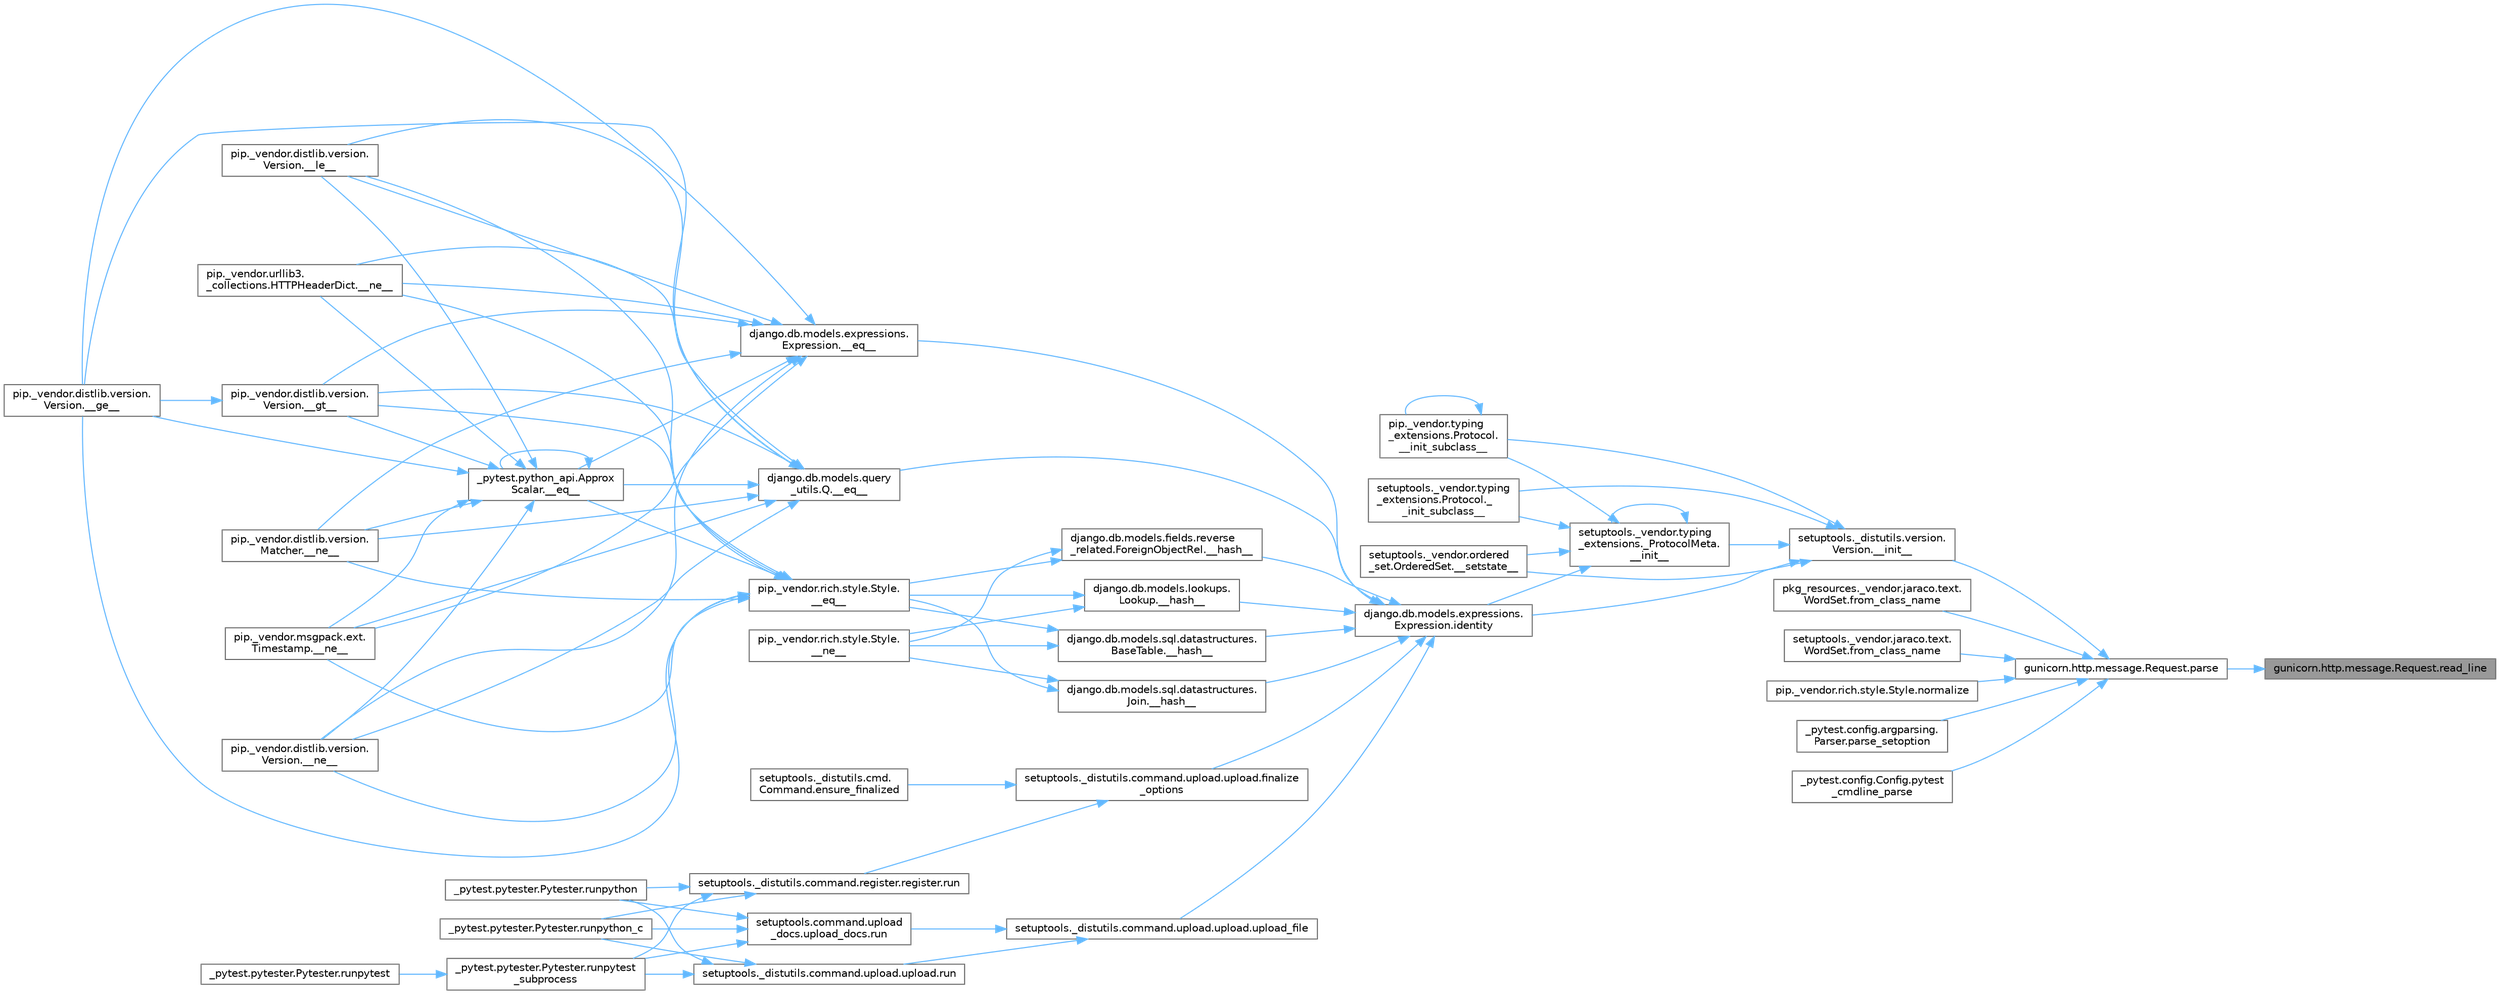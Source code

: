 digraph "gunicorn.http.message.Request.read_line"
{
 // LATEX_PDF_SIZE
  bgcolor="transparent";
  edge [fontname=Helvetica,fontsize=10,labelfontname=Helvetica,labelfontsize=10];
  node [fontname=Helvetica,fontsize=10,shape=box,height=0.2,width=0.4];
  rankdir="RL";
  Node1 [id="Node000001",label="gunicorn.http.message.Request.read_line",height=0.2,width=0.4,color="gray40", fillcolor="grey60", style="filled", fontcolor="black",tooltip=" "];
  Node1 -> Node2 [id="edge1_Node000001_Node000002",dir="back",color="steelblue1",style="solid",tooltip=" "];
  Node2 [id="Node000002",label="gunicorn.http.message.Request.parse",height=0.2,width=0.4,color="grey40", fillcolor="white", style="filled",URL="$classgunicorn_1_1http_1_1message_1_1_request.html#a851a0abc98ee6147c5db3f09a9ac9744",tooltip=" "];
  Node2 -> Node3 [id="edge2_Node000002_Node000003",dir="back",color="steelblue1",style="solid",tooltip=" "];
  Node3 [id="Node000003",label="setuptools._distutils.version.\lVersion.__init__",height=0.2,width=0.4,color="grey40", fillcolor="white", style="filled",URL="$classsetuptools_1_1__distutils_1_1version_1_1_version.html#a6eb3c2f0d326644884717848b784e398",tooltip=" "];
  Node3 -> Node4 [id="edge3_Node000003_Node000004",dir="back",color="steelblue1",style="solid",tooltip=" "];
  Node4 [id="Node000004",label="setuptools._vendor.typing\l_extensions._ProtocolMeta.\l__init__",height=0.2,width=0.4,color="grey40", fillcolor="white", style="filled",URL="$classsetuptools_1_1__vendor_1_1typing__extensions_1_1___protocol_meta.html#a7bbaff8ac6d19534b46bca363ee0b43a",tooltip=" "];
  Node4 -> Node4 [id="edge4_Node000004_Node000004",dir="back",color="steelblue1",style="solid",tooltip=" "];
  Node4 -> Node5 [id="edge5_Node000004_Node000005",dir="back",color="steelblue1",style="solid",tooltip=" "];
  Node5 [id="Node000005",label="pip._vendor.typing\l_extensions.Protocol.\l__init_subclass__",height=0.2,width=0.4,color="grey40", fillcolor="white", style="filled",URL="$classpip_1_1__vendor_1_1typing__extensions_1_1_protocol.html#a2916efc86cebb8aba6deb7fd30b33988",tooltip=" "];
  Node5 -> Node5 [id="edge6_Node000005_Node000005",dir="back",color="steelblue1",style="solid",tooltip=" "];
  Node4 -> Node6 [id="edge7_Node000004_Node000006",dir="back",color="steelblue1",style="solid",tooltip=" "];
  Node6 [id="Node000006",label="setuptools._vendor.typing\l_extensions.Protocol._\l_init_subclass__",height=0.2,width=0.4,color="grey40", fillcolor="white", style="filled",URL="$classsetuptools_1_1__vendor_1_1typing__extensions_1_1_protocol.html#ac6cbebc092a4724ab3704c5334059874",tooltip=" "];
  Node4 -> Node7 [id="edge8_Node000004_Node000007",dir="back",color="steelblue1",style="solid",tooltip=" "];
  Node7 [id="Node000007",label="setuptools._vendor.ordered\l_set.OrderedSet.__setstate__",height=0.2,width=0.4,color="grey40", fillcolor="white", style="filled",URL="$classsetuptools_1_1__vendor_1_1ordered__set_1_1_ordered_set.html#aa7f7de9d987829525d06db565fe1b4a1",tooltip=" "];
  Node4 -> Node8 [id="edge9_Node000004_Node000008",dir="back",color="steelblue1",style="solid",tooltip=" "];
  Node8 [id="Node000008",label="django.db.models.expressions.\lExpression.identity",height=0.2,width=0.4,color="grey40", fillcolor="white", style="filled",URL="$classdjango_1_1db_1_1models_1_1expressions_1_1_expression.html#a10048810b5eb8641acf3bc150731b925",tooltip=" "];
  Node8 -> Node9 [id="edge10_Node000008_Node000009",dir="back",color="steelblue1",style="solid",tooltip=" "];
  Node9 [id="Node000009",label="django.db.models.expressions.\lExpression.__eq__",height=0.2,width=0.4,color="grey40", fillcolor="white", style="filled",URL="$classdjango_1_1db_1_1models_1_1expressions_1_1_expression.html#adb4c2940b4e88b38771aac46593315e1",tooltip=" "];
  Node9 -> Node10 [id="edge11_Node000009_Node000010",dir="back",color="steelblue1",style="solid",tooltip=" "];
  Node10 [id="Node000010",label="_pytest.python_api.Approx\lScalar.__eq__",height=0.2,width=0.4,color="grey40", fillcolor="white", style="filled",URL="$class__pytest_1_1python__api_1_1_approx_scalar.html#af4601ee4ca7409927f88c83ebfc3d923",tooltip=" "];
  Node10 -> Node10 [id="edge12_Node000010_Node000010",dir="back",color="steelblue1",style="solid",tooltip=" "];
  Node10 -> Node11 [id="edge13_Node000010_Node000011",dir="back",color="steelblue1",style="solid",tooltip=" "];
  Node11 [id="Node000011",label="pip._vendor.distlib.version.\lVersion.__ge__",height=0.2,width=0.4,color="grey40", fillcolor="white", style="filled",URL="$classpip_1_1__vendor_1_1distlib_1_1version_1_1_version.html#aa6b7b889cebc687ddb5ed9040d01b1ec",tooltip=" "];
  Node10 -> Node12 [id="edge14_Node000010_Node000012",dir="back",color="steelblue1",style="solid",tooltip=" "];
  Node12 [id="Node000012",label="pip._vendor.distlib.version.\lVersion.__gt__",height=0.2,width=0.4,color="grey40", fillcolor="white", style="filled",URL="$classpip_1_1__vendor_1_1distlib_1_1version_1_1_version.html#a51cf0c8da1bb6829173ff6861b10cb5f",tooltip=" "];
  Node12 -> Node11 [id="edge15_Node000012_Node000011",dir="back",color="steelblue1",style="solid",tooltip=" "];
  Node10 -> Node13 [id="edge16_Node000010_Node000013",dir="back",color="steelblue1",style="solid",tooltip=" "];
  Node13 [id="Node000013",label="pip._vendor.distlib.version.\lVersion.__le__",height=0.2,width=0.4,color="grey40", fillcolor="white", style="filled",URL="$classpip_1_1__vendor_1_1distlib_1_1version_1_1_version.html#ae5e2c5d9b76377e286fcf92a382cbb8b",tooltip=" "];
  Node10 -> Node14 [id="edge17_Node000010_Node000014",dir="back",color="steelblue1",style="solid",tooltip=" "];
  Node14 [id="Node000014",label="pip._vendor.distlib.version.\lMatcher.__ne__",height=0.2,width=0.4,color="grey40", fillcolor="white", style="filled",URL="$classpip_1_1__vendor_1_1distlib_1_1version_1_1_matcher.html#a24f8f8a4686bff3018fee5d22f4e02f1",tooltip=" "];
  Node10 -> Node15 [id="edge18_Node000010_Node000015",dir="back",color="steelblue1",style="solid",tooltip=" "];
  Node15 [id="Node000015",label="pip._vendor.distlib.version.\lVersion.__ne__",height=0.2,width=0.4,color="grey40", fillcolor="white", style="filled",URL="$classpip_1_1__vendor_1_1distlib_1_1version_1_1_version.html#aea3cdf6db007318ab1a2e8d144e2a4a1",tooltip=" "];
  Node10 -> Node16 [id="edge19_Node000010_Node000016",dir="back",color="steelblue1",style="solid",tooltip=" "];
  Node16 [id="Node000016",label="pip._vendor.msgpack.ext.\lTimestamp.__ne__",height=0.2,width=0.4,color="grey40", fillcolor="white", style="filled",URL="$classpip_1_1__vendor_1_1msgpack_1_1ext_1_1_timestamp.html#ac38b8cada8075f7a1133b06bc99b2317",tooltip=" "];
  Node10 -> Node17 [id="edge20_Node000010_Node000017",dir="back",color="steelblue1",style="solid",tooltip=" "];
  Node17 [id="Node000017",label="pip._vendor.urllib3.\l_collections.HTTPHeaderDict.__ne__",height=0.2,width=0.4,color="grey40", fillcolor="white", style="filled",URL="$classpip_1_1__vendor_1_1urllib3_1_1__collections_1_1_h_t_t_p_header_dict.html#aa7766a9499d33160a1258e140e35a806",tooltip=" "];
  Node9 -> Node11 [id="edge21_Node000009_Node000011",dir="back",color="steelblue1",style="solid",tooltip=" "];
  Node9 -> Node12 [id="edge22_Node000009_Node000012",dir="back",color="steelblue1",style="solid",tooltip=" "];
  Node9 -> Node13 [id="edge23_Node000009_Node000013",dir="back",color="steelblue1",style="solid",tooltip=" "];
  Node9 -> Node14 [id="edge24_Node000009_Node000014",dir="back",color="steelblue1",style="solid",tooltip=" "];
  Node9 -> Node15 [id="edge25_Node000009_Node000015",dir="back",color="steelblue1",style="solid",tooltip=" "];
  Node9 -> Node16 [id="edge26_Node000009_Node000016",dir="back",color="steelblue1",style="solid",tooltip=" "];
  Node9 -> Node17 [id="edge27_Node000009_Node000017",dir="back",color="steelblue1",style="solid",tooltip=" "];
  Node8 -> Node18 [id="edge28_Node000008_Node000018",dir="back",color="steelblue1",style="solid",tooltip=" "];
  Node18 [id="Node000018",label="django.db.models.query\l_utils.Q.__eq__",height=0.2,width=0.4,color="grey40", fillcolor="white", style="filled",URL="$classdjango_1_1db_1_1models_1_1query__utils_1_1_q.html#aa83c3e0a1d5257be65a946fcc4baf58a",tooltip=" "];
  Node18 -> Node10 [id="edge29_Node000018_Node000010",dir="back",color="steelblue1",style="solid",tooltip=" "];
  Node18 -> Node11 [id="edge30_Node000018_Node000011",dir="back",color="steelblue1",style="solid",tooltip=" "];
  Node18 -> Node12 [id="edge31_Node000018_Node000012",dir="back",color="steelblue1",style="solid",tooltip=" "];
  Node18 -> Node13 [id="edge32_Node000018_Node000013",dir="back",color="steelblue1",style="solid",tooltip=" "];
  Node18 -> Node14 [id="edge33_Node000018_Node000014",dir="back",color="steelblue1",style="solid",tooltip=" "];
  Node18 -> Node15 [id="edge34_Node000018_Node000015",dir="back",color="steelblue1",style="solid",tooltip=" "];
  Node18 -> Node16 [id="edge35_Node000018_Node000016",dir="back",color="steelblue1",style="solid",tooltip=" "];
  Node18 -> Node17 [id="edge36_Node000018_Node000017",dir="back",color="steelblue1",style="solid",tooltip=" "];
  Node8 -> Node19 [id="edge37_Node000008_Node000019",dir="back",color="steelblue1",style="solid",tooltip=" "];
  Node19 [id="Node000019",label="django.db.models.fields.reverse\l_related.ForeignObjectRel.__hash__",height=0.2,width=0.4,color="grey40", fillcolor="white", style="filled",URL="$classdjango_1_1db_1_1models_1_1fields_1_1reverse__related_1_1_foreign_object_rel.html#aa0478c97c51638ebbe5b348c9ace7a13",tooltip=" "];
  Node19 -> Node20 [id="edge38_Node000019_Node000020",dir="back",color="steelblue1",style="solid",tooltip=" "];
  Node20 [id="Node000020",label="pip._vendor.rich.style.Style.\l__eq__",height=0.2,width=0.4,color="grey40", fillcolor="white", style="filled",URL="$classpip_1_1__vendor_1_1rich_1_1style_1_1_style.html#aa1040cd22d3171dc8ac3f0ce31653284",tooltip=" "];
  Node20 -> Node10 [id="edge39_Node000020_Node000010",dir="back",color="steelblue1",style="solid",tooltip=" "];
  Node20 -> Node11 [id="edge40_Node000020_Node000011",dir="back",color="steelblue1",style="solid",tooltip=" "];
  Node20 -> Node12 [id="edge41_Node000020_Node000012",dir="back",color="steelblue1",style="solid",tooltip=" "];
  Node20 -> Node13 [id="edge42_Node000020_Node000013",dir="back",color="steelblue1",style="solid",tooltip=" "];
  Node20 -> Node14 [id="edge43_Node000020_Node000014",dir="back",color="steelblue1",style="solid",tooltip=" "];
  Node20 -> Node15 [id="edge44_Node000020_Node000015",dir="back",color="steelblue1",style="solid",tooltip=" "];
  Node20 -> Node16 [id="edge45_Node000020_Node000016",dir="back",color="steelblue1",style="solid",tooltip=" "];
  Node20 -> Node17 [id="edge46_Node000020_Node000017",dir="back",color="steelblue1",style="solid",tooltip=" "];
  Node19 -> Node21 [id="edge47_Node000019_Node000021",dir="back",color="steelblue1",style="solid",tooltip=" "];
  Node21 [id="Node000021",label="pip._vendor.rich.style.Style.\l__ne__",height=0.2,width=0.4,color="grey40", fillcolor="white", style="filled",URL="$classpip_1_1__vendor_1_1rich_1_1style_1_1_style.html#a97595d869459e2d619505c87c0b9fe81",tooltip=" "];
  Node8 -> Node22 [id="edge48_Node000008_Node000022",dir="back",color="steelblue1",style="solid",tooltip=" "];
  Node22 [id="Node000022",label="django.db.models.lookups.\lLookup.__hash__",height=0.2,width=0.4,color="grey40", fillcolor="white", style="filled",URL="$classdjango_1_1db_1_1models_1_1lookups_1_1_lookup.html#a05201ecef16ee5ad8c9a403b7ebbc268",tooltip=" "];
  Node22 -> Node20 [id="edge49_Node000022_Node000020",dir="back",color="steelblue1",style="solid",tooltip=" "];
  Node22 -> Node21 [id="edge50_Node000022_Node000021",dir="back",color="steelblue1",style="solid",tooltip=" "];
  Node8 -> Node23 [id="edge51_Node000008_Node000023",dir="back",color="steelblue1",style="solid",tooltip=" "];
  Node23 [id="Node000023",label="django.db.models.sql.datastructures.\lBaseTable.__hash__",height=0.2,width=0.4,color="grey40", fillcolor="white", style="filled",URL="$classdjango_1_1db_1_1models_1_1sql_1_1datastructures_1_1_base_table.html#aebcfbba4343eb7a1520718b608feaaa6",tooltip=" "];
  Node23 -> Node20 [id="edge52_Node000023_Node000020",dir="back",color="steelblue1",style="solid",tooltip=" "];
  Node23 -> Node21 [id="edge53_Node000023_Node000021",dir="back",color="steelblue1",style="solid",tooltip=" "];
  Node8 -> Node24 [id="edge54_Node000008_Node000024",dir="back",color="steelblue1",style="solid",tooltip=" "];
  Node24 [id="Node000024",label="django.db.models.sql.datastructures.\lJoin.__hash__",height=0.2,width=0.4,color="grey40", fillcolor="white", style="filled",URL="$classdjango_1_1db_1_1models_1_1sql_1_1datastructures_1_1_join.html#adcb5282598b4e04b92f6bd262f0d360c",tooltip=" "];
  Node24 -> Node20 [id="edge55_Node000024_Node000020",dir="back",color="steelblue1",style="solid",tooltip=" "];
  Node24 -> Node21 [id="edge56_Node000024_Node000021",dir="back",color="steelblue1",style="solid",tooltip=" "];
  Node8 -> Node25 [id="edge57_Node000008_Node000025",dir="back",color="steelblue1",style="solid",tooltip=" "];
  Node25 [id="Node000025",label="setuptools._distutils.command.upload.upload.finalize\l_options",height=0.2,width=0.4,color="grey40", fillcolor="white", style="filled",URL="$classsetuptools_1_1__distutils_1_1command_1_1upload_1_1upload.html#a9c94c240a676c164b8b18a141bc48c4c",tooltip=" "];
  Node25 -> Node26 [id="edge58_Node000025_Node000026",dir="back",color="steelblue1",style="solid",tooltip=" "];
  Node26 [id="Node000026",label="setuptools._distutils.cmd.\lCommand.ensure_finalized",height=0.2,width=0.4,color="grey40", fillcolor="white", style="filled",URL="$classsetuptools_1_1__distutils_1_1cmd_1_1_command.html#a3d586ca13afbfed87a11872fd15515ab",tooltip=" "];
  Node25 -> Node27 [id="edge59_Node000025_Node000027",dir="back",color="steelblue1",style="solid",tooltip=" "];
  Node27 [id="Node000027",label="setuptools._distutils.command.register.register.run",height=0.2,width=0.4,color="grey40", fillcolor="white", style="filled",URL="$classsetuptools_1_1__distutils_1_1command_1_1register_1_1register.html#a2c04b126757f477c907033d7f3d0e169",tooltip=" "];
  Node27 -> Node28 [id="edge60_Node000027_Node000028",dir="back",color="steelblue1",style="solid",tooltip=" "];
  Node28 [id="Node000028",label="_pytest.pytester.Pytester.runpytest\l_subprocess",height=0.2,width=0.4,color="grey40", fillcolor="white", style="filled",URL="$class__pytest_1_1pytester_1_1_pytester.html#a59323c6d6a1469a1206f1c0b8fce99c9",tooltip=" "];
  Node28 -> Node29 [id="edge61_Node000028_Node000029",dir="back",color="steelblue1",style="solid",tooltip=" "];
  Node29 [id="Node000029",label="_pytest.pytester.Pytester.runpytest",height=0.2,width=0.4,color="grey40", fillcolor="white", style="filled",URL="$class__pytest_1_1pytester_1_1_pytester.html#a2765db48ffe1b8853581d711ff43a87b",tooltip=" "];
  Node27 -> Node30 [id="edge62_Node000027_Node000030",dir="back",color="steelblue1",style="solid",tooltip=" "];
  Node30 [id="Node000030",label="_pytest.pytester.Pytester.runpython",height=0.2,width=0.4,color="grey40", fillcolor="white", style="filled",URL="$class__pytest_1_1pytester_1_1_pytester.html#a4e0c539507f15fd333cf618faf9687ef",tooltip=" "];
  Node27 -> Node31 [id="edge63_Node000027_Node000031",dir="back",color="steelblue1",style="solid",tooltip=" "];
  Node31 [id="Node000031",label="_pytest.pytester.Pytester.runpython_c",height=0.2,width=0.4,color="grey40", fillcolor="white", style="filled",URL="$class__pytest_1_1pytester_1_1_pytester.html#aea789acfe206d9c40d9a6bf54a337f2a",tooltip=" "];
  Node8 -> Node32 [id="edge64_Node000008_Node000032",dir="back",color="steelblue1",style="solid",tooltip=" "];
  Node32 [id="Node000032",label="setuptools._distutils.command.upload.upload.upload_file",height=0.2,width=0.4,color="grey40", fillcolor="white", style="filled",URL="$classsetuptools_1_1__distutils_1_1command_1_1upload_1_1upload.html#aa7d9089079f68edc3d38061fcc04211f",tooltip=" "];
  Node32 -> Node33 [id="edge65_Node000032_Node000033",dir="back",color="steelblue1",style="solid",tooltip=" "];
  Node33 [id="Node000033",label="setuptools._distutils.command.upload.upload.run",height=0.2,width=0.4,color="grey40", fillcolor="white", style="filled",URL="$classsetuptools_1_1__distutils_1_1command_1_1upload_1_1upload.html#ace38d87cba47d2d4fea6a9cfd3328afe",tooltip=" "];
  Node33 -> Node28 [id="edge66_Node000033_Node000028",dir="back",color="steelblue1",style="solid",tooltip=" "];
  Node33 -> Node30 [id="edge67_Node000033_Node000030",dir="back",color="steelblue1",style="solid",tooltip=" "];
  Node33 -> Node31 [id="edge68_Node000033_Node000031",dir="back",color="steelblue1",style="solid",tooltip=" "];
  Node32 -> Node34 [id="edge69_Node000032_Node000034",dir="back",color="steelblue1",style="solid",tooltip=" "];
  Node34 [id="Node000034",label="setuptools.command.upload\l_docs.upload_docs.run",height=0.2,width=0.4,color="grey40", fillcolor="white", style="filled",URL="$classsetuptools_1_1command_1_1upload__docs_1_1upload__docs.html#aa4dc06178a865c40dcd7fe0cd77a2bfe",tooltip=" "];
  Node34 -> Node28 [id="edge70_Node000034_Node000028",dir="back",color="steelblue1",style="solid",tooltip=" "];
  Node34 -> Node30 [id="edge71_Node000034_Node000030",dir="back",color="steelblue1",style="solid",tooltip=" "];
  Node34 -> Node31 [id="edge72_Node000034_Node000031",dir="back",color="steelblue1",style="solid",tooltip=" "];
  Node3 -> Node5 [id="edge73_Node000003_Node000005",dir="back",color="steelblue1",style="solid",tooltip=" "];
  Node3 -> Node6 [id="edge74_Node000003_Node000006",dir="back",color="steelblue1",style="solid",tooltip=" "];
  Node3 -> Node7 [id="edge75_Node000003_Node000007",dir="back",color="steelblue1",style="solid",tooltip=" "];
  Node3 -> Node8 [id="edge76_Node000003_Node000008",dir="back",color="steelblue1",style="solid",tooltip=" "];
  Node2 -> Node35 [id="edge77_Node000002_Node000035",dir="back",color="steelblue1",style="solid",tooltip=" "];
  Node35 [id="Node000035",label="pkg_resources._vendor.jaraco.text.\lWordSet.from_class_name",height=0.2,width=0.4,color="grey40", fillcolor="white", style="filled",URL="$classpkg__resources_1_1__vendor_1_1jaraco_1_1text_1_1_word_set.html#a34e366f395f8e0b61e6b66a93bc8e848",tooltip=" "];
  Node2 -> Node36 [id="edge78_Node000002_Node000036",dir="back",color="steelblue1",style="solid",tooltip=" "];
  Node36 [id="Node000036",label="setuptools._vendor.jaraco.text.\lWordSet.from_class_name",height=0.2,width=0.4,color="grey40", fillcolor="white", style="filled",URL="$classsetuptools_1_1__vendor_1_1jaraco_1_1text_1_1_word_set.html#acc6d49fea7948867996de1a704579124",tooltip=" "];
  Node2 -> Node37 [id="edge79_Node000002_Node000037",dir="back",color="steelblue1",style="solid",tooltip=" "];
  Node37 [id="Node000037",label="pip._vendor.rich.style.Style.normalize",height=0.2,width=0.4,color="grey40", fillcolor="white", style="filled",URL="$classpip_1_1__vendor_1_1rich_1_1style_1_1_style.html#a702aa841b25a26307558cb52dcb12f0d",tooltip=" "];
  Node2 -> Node38 [id="edge80_Node000002_Node000038",dir="back",color="steelblue1",style="solid",tooltip=" "];
  Node38 [id="Node000038",label="_pytest.config.argparsing.\lParser.parse_setoption",height=0.2,width=0.4,color="grey40", fillcolor="white", style="filled",URL="$class__pytest_1_1config_1_1argparsing_1_1_parser.html#a406b16cc4dad29c64f46812c624e203c",tooltip=" "];
  Node2 -> Node39 [id="edge81_Node000002_Node000039",dir="back",color="steelblue1",style="solid",tooltip=" "];
  Node39 [id="Node000039",label="_pytest.config.Config.pytest\l_cmdline_parse",height=0.2,width=0.4,color="grey40", fillcolor="white", style="filled",URL="$class__pytest_1_1config_1_1_config.html#a87d1af36d8238d7df5315b782f91fc1d",tooltip=" "];
}
